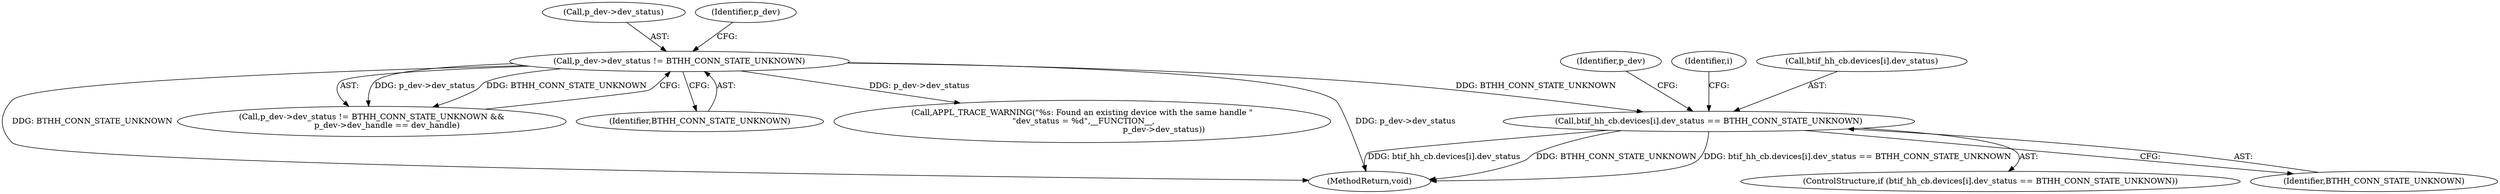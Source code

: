 digraph "0_Android_472271b153c5dc53c28beac55480a8d8434b2d5c_7@array" {
"1000276" [label="(Call,btif_hh_cb.devices[i].dev_status == BTHH_CONN_STATE_UNKNOWN)"];
"1000141" [label="(Call,p_dev->dev_status != BTHH_CONN_STATE_UNKNOWN)"];
"1000287" [label="(Identifier,p_dev)"];
"1000152" [label="(Call,APPL_TRACE_WARNING(\"%s: Found an existing device with the same handle \"\n \"dev_status = %d\",__FUNCTION__,\n                                                                p_dev->dev_status))"];
"1000386" [label="(MethodReturn,void)"];
"1000275" [label="(ControlStructure,if (btif_hh_cb.devices[i].dev_status == BTHH_CONN_STATE_UNKNOWN))"];
"1000273" [label="(Identifier,i)"];
"1000140" [label="(Call,p_dev->dev_status != BTHH_CONN_STATE_UNKNOWN &&\n            p_dev->dev_handle == dev_handle)"];
"1000142" [label="(Call,p_dev->dev_status)"];
"1000141" [label="(Call,p_dev->dev_status != BTHH_CONN_STATE_UNKNOWN)"];
"1000284" [label="(Identifier,BTHH_CONN_STATE_UNKNOWN)"];
"1000145" [label="(Identifier,BTHH_CONN_STATE_UNKNOWN)"];
"1000277" [label="(Call,btif_hh_cb.devices[i].dev_status)"];
"1000276" [label="(Call,btif_hh_cb.devices[i].dev_status == BTHH_CONN_STATE_UNKNOWN)"];
"1000148" [label="(Identifier,p_dev)"];
"1000276" -> "1000275"  [label="AST: "];
"1000276" -> "1000284"  [label="CFG: "];
"1000277" -> "1000276"  [label="AST: "];
"1000284" -> "1000276"  [label="AST: "];
"1000287" -> "1000276"  [label="CFG: "];
"1000273" -> "1000276"  [label="CFG: "];
"1000276" -> "1000386"  [label="DDG: BTHH_CONN_STATE_UNKNOWN"];
"1000276" -> "1000386"  [label="DDG: btif_hh_cb.devices[i].dev_status == BTHH_CONN_STATE_UNKNOWN"];
"1000276" -> "1000386"  [label="DDG: btif_hh_cb.devices[i].dev_status"];
"1000141" -> "1000276"  [label="DDG: BTHH_CONN_STATE_UNKNOWN"];
"1000141" -> "1000140"  [label="AST: "];
"1000141" -> "1000145"  [label="CFG: "];
"1000142" -> "1000141"  [label="AST: "];
"1000145" -> "1000141"  [label="AST: "];
"1000148" -> "1000141"  [label="CFG: "];
"1000140" -> "1000141"  [label="CFG: "];
"1000141" -> "1000386"  [label="DDG: p_dev->dev_status"];
"1000141" -> "1000386"  [label="DDG: BTHH_CONN_STATE_UNKNOWN"];
"1000141" -> "1000140"  [label="DDG: p_dev->dev_status"];
"1000141" -> "1000140"  [label="DDG: BTHH_CONN_STATE_UNKNOWN"];
"1000141" -> "1000152"  [label="DDG: p_dev->dev_status"];
}
